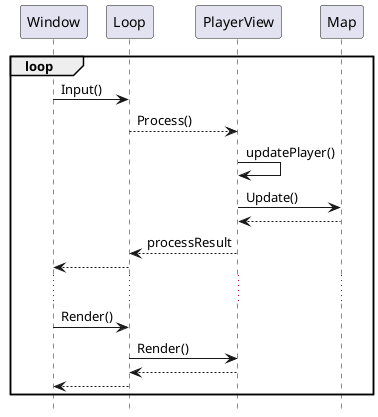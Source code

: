 @startuml
hide footbox

participant Window as w
participant Loop as l
participant PlayerView as pv
participant Map as m

loop
w -> l: Input()
l --> pv: Process()

pv -> pv: updatePlayer()
pv -> m: Update()
m --> pv

pv --> l: processResult
l --> w

...

w -> l: Render()
l -> pv: Render()
pv --> l
l --> w
end

@enduml